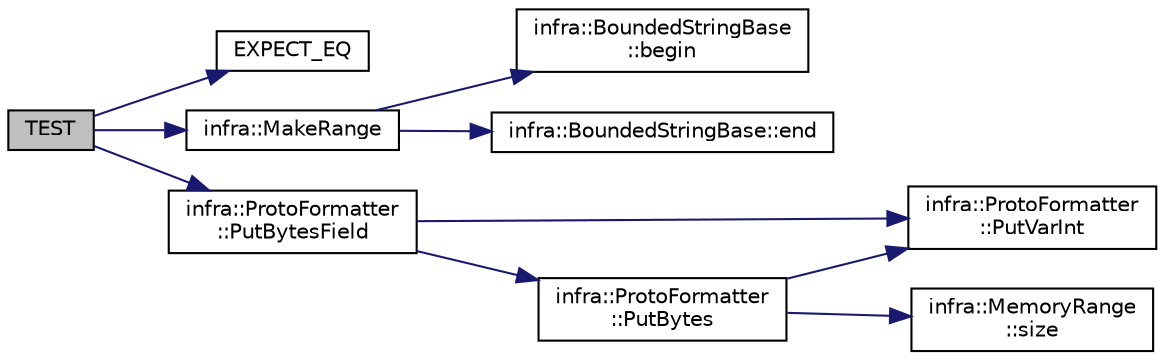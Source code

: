 digraph "TEST"
{
 // INTERACTIVE_SVG=YES
  edge [fontname="Helvetica",fontsize="10",labelfontname="Helvetica",labelfontsize="10"];
  node [fontname="Helvetica",fontsize="10",shape=record];
  rankdir="LR";
  Node40 [label="TEST",height=0.2,width=0.4,color="black", fillcolor="grey75", style="filled", fontcolor="black"];
  Node40 -> Node41 [color="midnightblue",fontsize="10",style="solid",fontname="Helvetica"];
  Node41 [label="EXPECT_EQ",height=0.2,width=0.4,color="black", fillcolor="white", style="filled",URL="$d6/def/_test_json_8cpp.html#a82745227e2f0a8edbb4ae630d88a8e86"];
  Node40 -> Node42 [color="midnightblue",fontsize="10",style="solid",fontname="Helvetica"];
  Node42 [label="infra::MakeRange",height=0.2,width=0.4,color="black", fillcolor="white", style="filled",URL="$d0/de3/namespaceinfra.html#afe38b7d4318537de2f28b244211c4275"];
  Node42 -> Node43 [color="midnightblue",fontsize="10",style="solid",fontname="Helvetica"];
  Node43 [label="infra::BoundedStringBase\l::begin",height=0.2,width=0.4,color="black", fillcolor="white", style="filled",URL="$d1/d2a/classinfra_1_1_bounded_string_base.html#aef23e4250cad2fdc69ccc39f68734233"];
  Node42 -> Node44 [color="midnightblue",fontsize="10",style="solid",fontname="Helvetica"];
  Node44 [label="infra::BoundedStringBase::end",height=0.2,width=0.4,color="black", fillcolor="white", style="filled",URL="$d1/d2a/classinfra_1_1_bounded_string_base.html#af5021f1ea3898146d0a55c2895f07dbf"];
  Node40 -> Node45 [color="midnightblue",fontsize="10",style="solid",fontname="Helvetica"];
  Node45 [label="infra::ProtoFormatter\l::PutBytesField",height=0.2,width=0.4,color="black", fillcolor="white", style="filled",URL="$df/d59/classinfra_1_1_proto_formatter.html#a00c1b95b0e5789dbe82964023af30b89"];
  Node45 -> Node46 [color="midnightblue",fontsize="10",style="solid",fontname="Helvetica"];
  Node46 [label="infra::ProtoFormatter\l::PutVarInt",height=0.2,width=0.4,color="black", fillcolor="white", style="filled",URL="$df/d59/classinfra_1_1_proto_formatter.html#a86f1b90ba28fd2291d30312a5b8d1f82"];
  Node45 -> Node47 [color="midnightblue",fontsize="10",style="solid",fontname="Helvetica"];
  Node47 [label="infra::ProtoFormatter\l::PutBytes",height=0.2,width=0.4,color="black", fillcolor="white", style="filled",URL="$df/d59/classinfra_1_1_proto_formatter.html#aeec08e808f4af95fa7d6039939b6a40c"];
  Node47 -> Node46 [color="midnightblue",fontsize="10",style="solid",fontname="Helvetica"];
  Node47 -> Node48 [color="midnightblue",fontsize="10",style="solid",fontname="Helvetica"];
  Node48 [label="infra::MemoryRange\l::size",height=0.2,width=0.4,color="black", fillcolor="white", style="filled",URL="$d0/d6d/classinfra_1_1_memory_range.html#ae8fbbf531d3696b6a64ac13385acdc66"];
}

